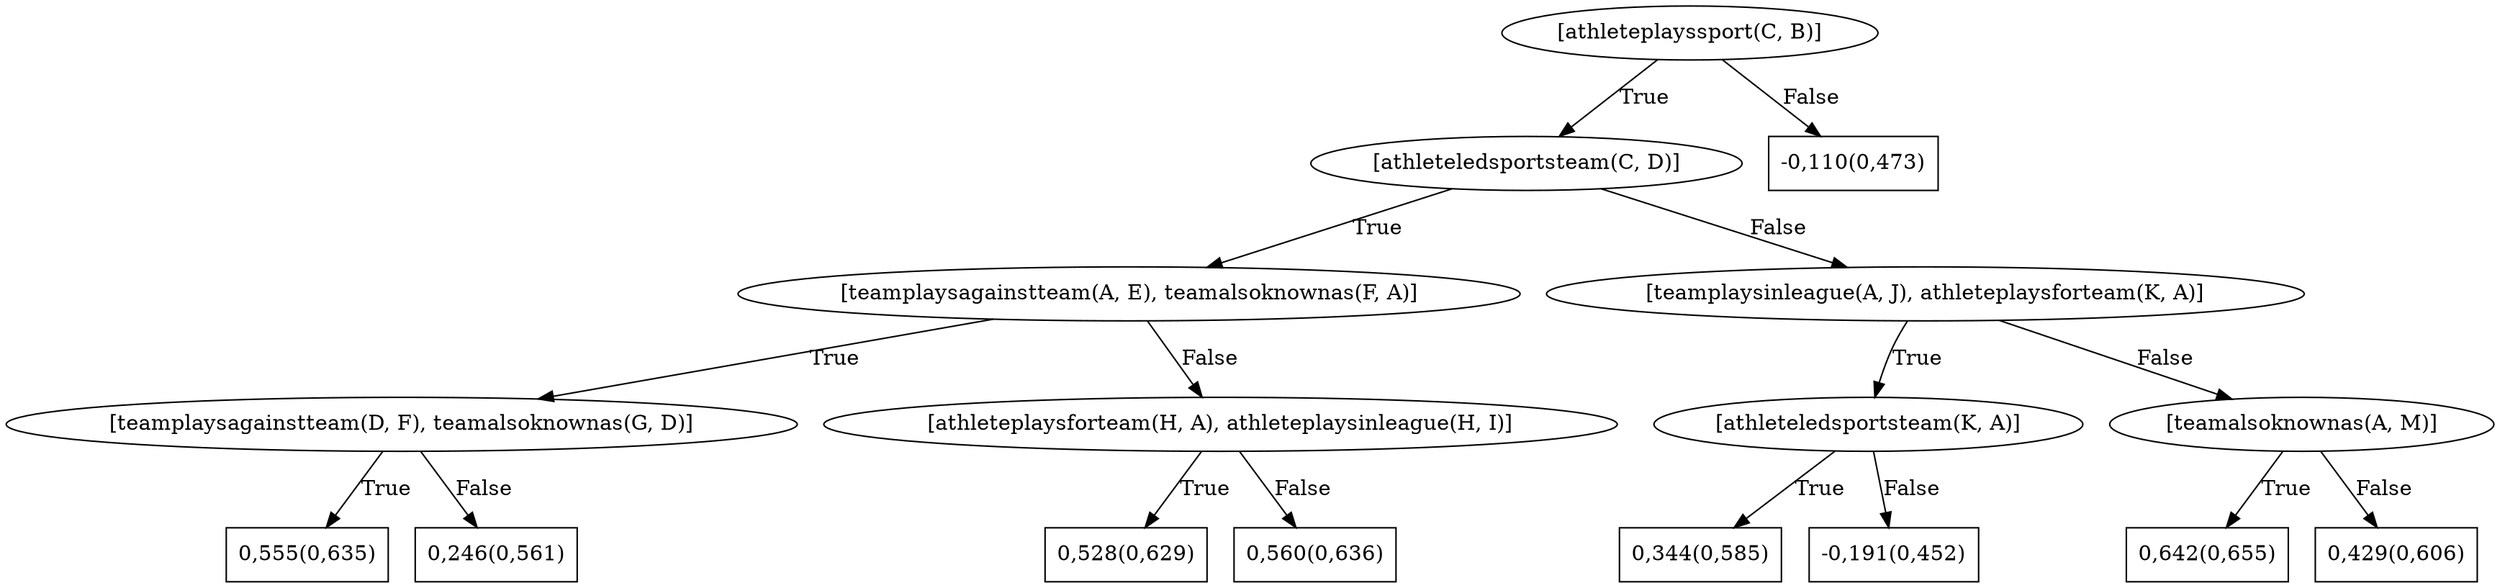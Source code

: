 digraph G{ 
1[label = "[athleteplayssport(C, B)]"];
1 -> 2[label="True"];
1 -> 3[label="False"];
2[label = "[athleteledsportsteam(C, D)]"];
2 -> 4[label="True"];
2 -> 5[label="False"];
4[label = "[teamplaysagainstteam(A, E), teamalsoknownas(F, A)]"];
4 -> 6[label="True"];
4 -> 7[label="False"];
6[label = "[teamplaysagainstteam(D, F), teamalsoknownas(G, D)]"];
6 -> 8[label="True"];
6 -> 9[label="False"];
8[shape = box,label = "0,555(0,635)"];
9[shape = box,label = "0,246(0,561)"];
7[label = "[athleteplaysforteam(H, A), athleteplaysinleague(H, I)]"];
7 -> 10[label="True"];
7 -> 11[label="False"];
10[shape = box,label = "0,528(0,629)"];
11[shape = box,label = "0,560(0,636)"];
5[label = "[teamplaysinleague(A, J), athleteplaysforteam(K, A)]"];
5 -> 12[label="True"];
5 -> 13[label="False"];
12[label = "[athleteledsportsteam(K, A)]"];
12 -> 14[label="True"];
12 -> 15[label="False"];
14[shape = box,label = "0,344(0,585)"];
15[shape = box,label = "-0,191(0,452)"];
13[label = "[teamalsoknownas(A, M)]"];
13 -> 16[label="True"];
13 -> 17[label="False"];
16[shape = box,label = "0,642(0,655)"];
17[shape = box,label = "0,429(0,606)"];
3[shape = box,label = "-0,110(0,473)"];
}
